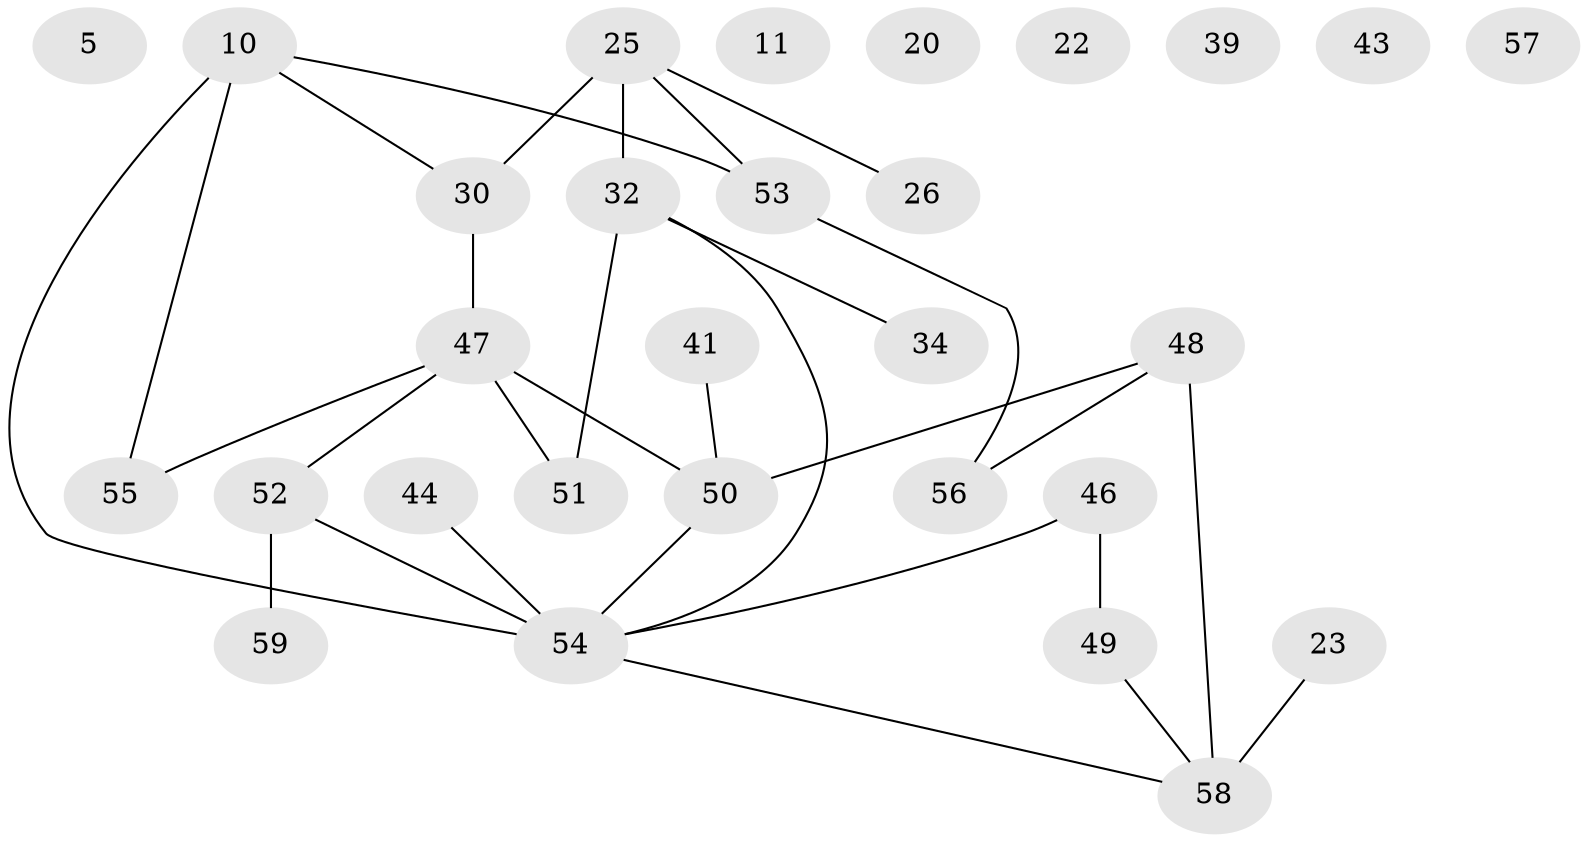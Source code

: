 // original degree distribution, {2: 0.288135593220339, 1: 0.2033898305084746, 0: 0.11864406779661017, 4: 0.1694915254237288, 3: 0.1694915254237288, 6: 0.01694915254237288, 5: 0.03389830508474576}
// Generated by graph-tools (version 1.1) at 2025/40/03/09/25 04:40:26]
// undirected, 29 vertices, 30 edges
graph export_dot {
graph [start="1"]
  node [color=gray90,style=filled];
  5;
  10;
  11;
  20;
  22;
  23;
  25 [super="+9+15"];
  26;
  30 [super="+28"];
  32 [super="+31"];
  34;
  39;
  41;
  43;
  44;
  46;
  47 [super="+42"];
  48 [super="+3+24"];
  49;
  50 [super="+6+16"];
  51;
  52 [super="+2+35+40"];
  53 [super="+4+12"];
  54 [super="+45+38"];
  55 [super="+36"];
  56 [super="+29"];
  57;
  58 [super="+13+19"];
  59;
  10 -- 53 [weight=2];
  10 -- 54 [weight=2];
  10 -- 30;
  10 -- 55;
  23 -- 58;
  25 -- 32 [weight=2];
  25 -- 53;
  25 -- 26;
  25 -- 30;
  30 -- 47;
  32 -- 34;
  32 -- 51;
  32 -- 54;
  41 -- 50;
  44 -- 54;
  46 -- 49;
  46 -- 54;
  47 -- 50 [weight=2];
  47 -- 51;
  47 -- 55;
  47 -- 52;
  48 -- 56;
  48 -- 50;
  48 -- 58 [weight=2];
  49 -- 58;
  50 -- 54;
  52 -- 59;
  52 -- 54;
  53 -- 56 [weight=2];
  54 -- 58;
}
